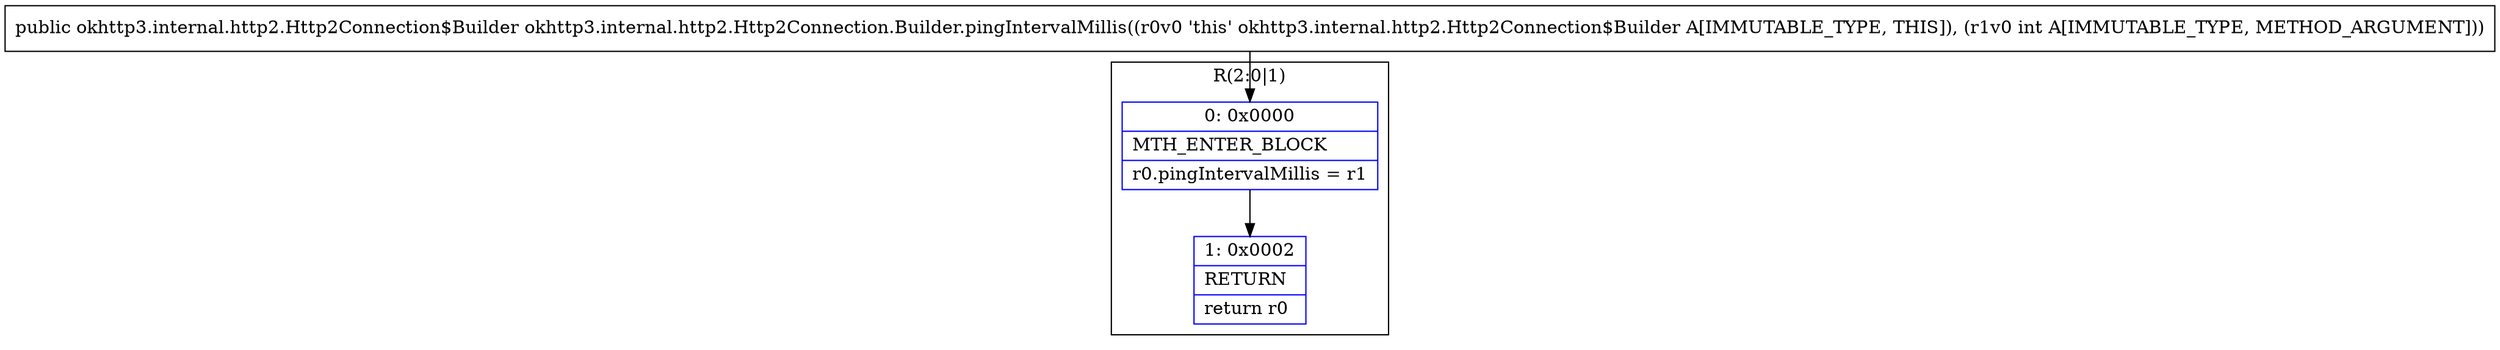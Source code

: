 digraph "CFG forokhttp3.internal.http2.Http2Connection.Builder.pingIntervalMillis(I)Lokhttp3\/internal\/http2\/Http2Connection$Builder;" {
subgraph cluster_Region_129624197 {
label = "R(2:0|1)";
node [shape=record,color=blue];
Node_0 [shape=record,label="{0\:\ 0x0000|MTH_ENTER_BLOCK\l|r0.pingIntervalMillis = r1\l}"];
Node_1 [shape=record,label="{1\:\ 0x0002|RETURN\l|return r0\l}"];
}
MethodNode[shape=record,label="{public okhttp3.internal.http2.Http2Connection$Builder okhttp3.internal.http2.Http2Connection.Builder.pingIntervalMillis((r0v0 'this' okhttp3.internal.http2.Http2Connection$Builder A[IMMUTABLE_TYPE, THIS]), (r1v0 int A[IMMUTABLE_TYPE, METHOD_ARGUMENT])) }"];
MethodNode -> Node_0;
Node_0 -> Node_1;
}

